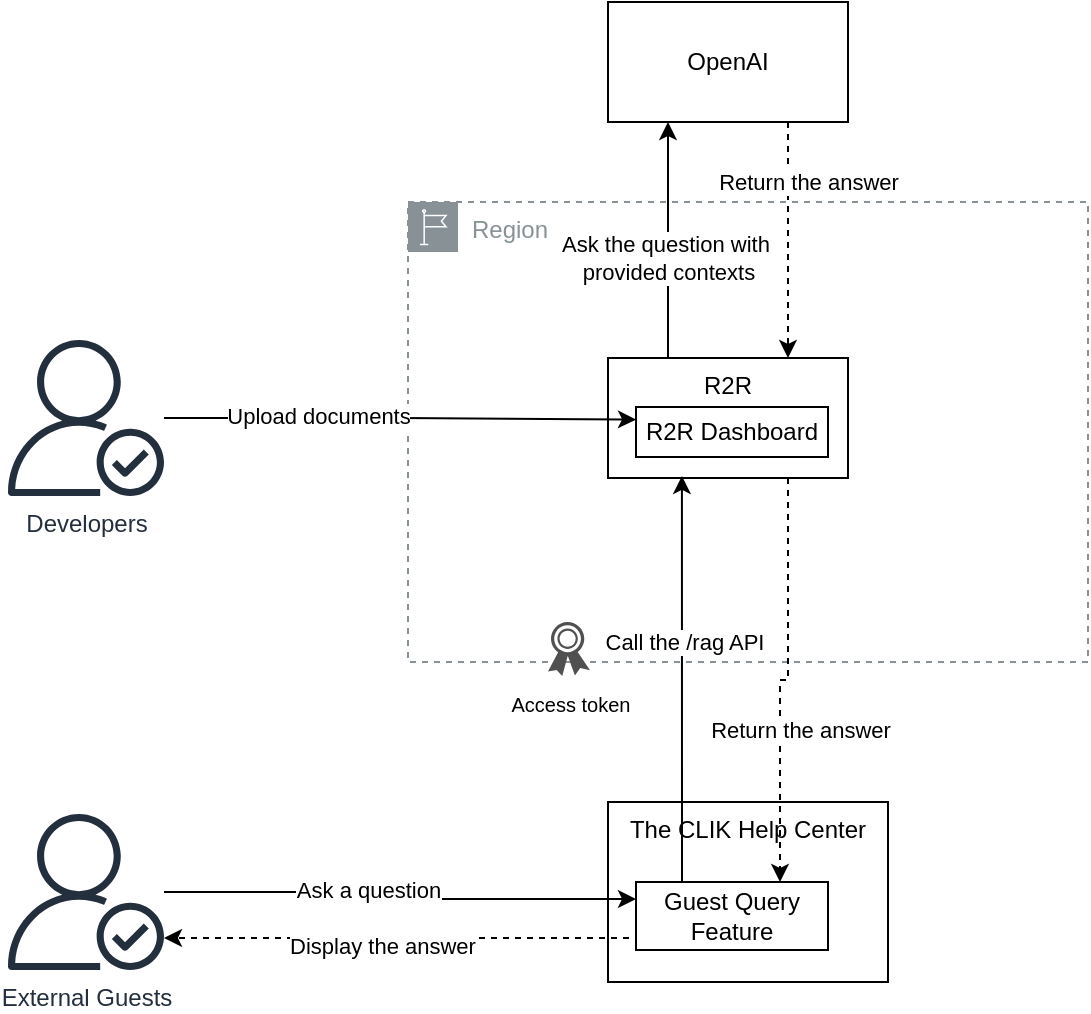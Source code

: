 <mxfile version="24.7.6" pages="5">
  <diagram name="Page-1" id="MkQ_AtgSYpvFkPRaevOs">
    <mxGraphModel dx="1434" dy="725" grid="1" gridSize="10" guides="1" tooltips="1" connect="1" arrows="1" fold="1" page="1" pageScale="1" pageWidth="827" pageHeight="1169" math="0" shadow="0">
      <root>
        <mxCell id="0" />
        <mxCell id="1" parent="0" />
        <mxCell id="eKqhqYYnv1C-XFWEiN4d-1" value="Region" style="sketch=0;outlineConnect=0;gradientColor=none;html=1;whiteSpace=wrap;fontSize=12;fontStyle=0;shape=mxgraph.aws4.group;grIcon=mxgraph.aws4.group_region;strokeColor=#879196;fillColor=none;verticalAlign=top;align=left;spacingLeft=30;fontColor=#879196;dashed=1;" parent="1" vertex="1">
          <mxGeometry x="344" y="180" width="340" height="230" as="geometry" />
        </mxCell>
        <mxCell id="MLAMyrICSS7RfWhmZ1Y9-3" style="edgeStyle=orthogonalEdgeStyle;rounded=0;orthogonalLoop=1;jettySize=auto;html=1;exitX=0.25;exitY=0;exitDx=0;exitDy=0;entryX=0.25;entryY=1;entryDx=0;entryDy=0;" parent="1" source="eKqhqYYnv1C-XFWEiN4d-2" target="MLAMyrICSS7RfWhmZ1Y9-2" edge="1">
          <mxGeometry relative="1" as="geometry" />
        </mxCell>
        <mxCell id="MLAMyrICSS7RfWhmZ1Y9-5" value="Ask the question with&amp;nbsp;&lt;div&gt;provided contexts&lt;/div&gt;" style="edgeLabel;html=1;align=center;verticalAlign=middle;resizable=0;points=[];" parent="MLAMyrICSS7RfWhmZ1Y9-3" vertex="1" connectable="0">
          <mxGeometry x="-0.152" relative="1" as="geometry">
            <mxPoint as="offset" />
          </mxGeometry>
        </mxCell>
        <mxCell id="eKqhqYYnv1C-XFWEiN4d-2" value="R2R" style="rounded=0;whiteSpace=wrap;html=1;verticalAlign=top;" parent="1" vertex="1">
          <mxGeometry x="444" y="258" width="120" height="60" as="geometry" />
        </mxCell>
        <mxCell id="eKqhqYYnv1C-XFWEiN4d-3" value="The CLIK Help Center" style="rounded=0;whiteSpace=wrap;html=1;verticalAlign=top;" parent="1" vertex="1">
          <mxGeometry x="444" y="480" width="140" height="90" as="geometry" />
        </mxCell>
        <mxCell id="eKqhqYYnv1C-XFWEiN4d-20" style="edgeStyle=orthogonalEdgeStyle;rounded=0;orthogonalLoop=1;jettySize=auto;html=1;exitX=0;exitY=0.75;exitDx=0;exitDy=0;dashed=1;" parent="1" source="eKqhqYYnv1C-XFWEiN4d-10" target="eKqhqYYnv1C-XFWEiN4d-7" edge="1">
          <mxGeometry relative="1" as="geometry">
            <Array as="points">
              <mxPoint x="458" y="548" />
            </Array>
          </mxGeometry>
        </mxCell>
        <mxCell id="eKqhqYYnv1C-XFWEiN4d-21" value="Display the answer" style="edgeLabel;html=1;align=center;verticalAlign=middle;resizable=0;points=[];" parent="eKqhqYYnv1C-XFWEiN4d-20" vertex="1" connectable="0">
          <mxGeometry x="0.225" y="-2" relative="1" as="geometry">
            <mxPoint x="16" y="6" as="offset" />
          </mxGeometry>
        </mxCell>
        <mxCell id="eKqhqYYnv1C-XFWEiN4d-8" value="" style="edgeStyle=orthogonalEdgeStyle;rounded=0;orthogonalLoop=1;jettySize=auto;html=1;entryX=0;entryY=0.25;entryDx=0;entryDy=0;" parent="1" source="eKqhqYYnv1C-XFWEiN4d-6" target="MLAMyrICSS7RfWhmZ1Y9-7" edge="1">
          <mxGeometry relative="1" as="geometry" />
        </mxCell>
        <mxCell id="eKqhqYYnv1C-XFWEiN4d-9" value="Upload documents" style="edgeLabel;html=1;align=center;verticalAlign=middle;resizable=0;points=[];" parent="eKqhqYYnv1C-XFWEiN4d-8" vertex="1" connectable="0">
          <mxGeometry x="-0.351" y="1" relative="1" as="geometry">
            <mxPoint as="offset" />
          </mxGeometry>
        </mxCell>
        <mxCell id="eKqhqYYnv1C-XFWEiN4d-6" value="Developers" style="sketch=0;outlineConnect=0;fontColor=#232F3E;gradientColor=none;fillColor=#232F3D;strokeColor=none;dashed=0;verticalLabelPosition=bottom;verticalAlign=top;align=center;html=1;fontSize=12;fontStyle=0;aspect=fixed;pointerEvents=1;shape=mxgraph.aws4.authenticated_user;" parent="1" vertex="1">
          <mxGeometry x="144" y="249" width="78" height="78" as="geometry" />
        </mxCell>
        <mxCell id="eKqhqYYnv1C-XFWEiN4d-12" value="" style="edgeStyle=orthogonalEdgeStyle;rounded=0;orthogonalLoop=1;jettySize=auto;html=1;entryX=0;entryY=0.25;entryDx=0;entryDy=0;" parent="1" source="eKqhqYYnv1C-XFWEiN4d-7" target="eKqhqYYnv1C-XFWEiN4d-10" edge="1">
          <mxGeometry relative="1" as="geometry">
            <mxPoint x="464" y="525" as="targetPoint" />
          </mxGeometry>
        </mxCell>
        <mxCell id="eKqhqYYnv1C-XFWEiN4d-15" value="Ask a question" style="edgeLabel;html=1;align=center;verticalAlign=middle;resizable=0;points=[];" parent="eKqhqYYnv1C-XFWEiN4d-12" vertex="1" connectable="0">
          <mxGeometry x="-0.153" y="1" relative="1" as="geometry">
            <mxPoint as="offset" />
          </mxGeometry>
        </mxCell>
        <mxCell id="eKqhqYYnv1C-XFWEiN4d-7" value="External Guests" style="sketch=0;outlineConnect=0;fontColor=#232F3E;gradientColor=none;fillColor=#232F3D;strokeColor=none;dashed=0;verticalLabelPosition=bottom;verticalAlign=top;align=center;html=1;fontSize=12;fontStyle=0;aspect=fixed;pointerEvents=1;shape=mxgraph.aws4.authenticated_user;" parent="1" vertex="1">
          <mxGeometry x="144" y="486" width="78" height="78" as="geometry" />
        </mxCell>
        <mxCell id="eKqhqYYnv1C-XFWEiN4d-16" style="edgeStyle=orthogonalEdgeStyle;rounded=0;orthogonalLoop=1;jettySize=auto;html=1;exitX=0.25;exitY=0;exitDx=0;exitDy=0;entryX=0.308;entryY=0.983;entryDx=0;entryDy=0;entryPerimeter=0;" parent="1" source="eKqhqYYnv1C-XFWEiN4d-10" target="eKqhqYYnv1C-XFWEiN4d-2" edge="1">
          <mxGeometry relative="1" as="geometry">
            <Array as="points">
              <mxPoint x="481" y="510" />
              <mxPoint x="481" y="510" />
            </Array>
          </mxGeometry>
        </mxCell>
        <mxCell id="eKqhqYYnv1C-XFWEiN4d-17" value="Call the /rag API" style="edgeLabel;html=1;align=center;verticalAlign=middle;resizable=0;points=[];" parent="eKqhqYYnv1C-XFWEiN4d-16" vertex="1" connectable="0">
          <mxGeometry x="0.186" y="-1" relative="1" as="geometry">
            <mxPoint as="offset" />
          </mxGeometry>
        </mxCell>
        <mxCell id="eKqhqYYnv1C-XFWEiN4d-10" value="Guest Query Feature" style="rounded=0;whiteSpace=wrap;html=1;" parent="1" vertex="1">
          <mxGeometry x="458" y="520" width="96" height="34" as="geometry" />
        </mxCell>
        <mxCell id="eKqhqYYnv1C-XFWEiN4d-18" style="edgeStyle=orthogonalEdgeStyle;rounded=0;orthogonalLoop=1;jettySize=auto;html=1;exitX=0.75;exitY=1;exitDx=0;exitDy=0;dashed=1;entryX=0.75;entryY=0;entryDx=0;entryDy=0;" parent="1" source="eKqhqYYnv1C-XFWEiN4d-2" target="eKqhqYYnv1C-XFWEiN4d-10" edge="1">
          <mxGeometry relative="1" as="geometry">
            <Array as="points" />
          </mxGeometry>
        </mxCell>
        <mxCell id="eKqhqYYnv1C-XFWEiN4d-19" value="Return the answer" style="edgeLabel;html=1;align=center;verticalAlign=middle;resizable=0;points=[];" parent="eKqhqYYnv1C-XFWEiN4d-18" vertex="1" connectable="0">
          <mxGeometry x="0.257" y="1" relative="1" as="geometry">
            <mxPoint x="9" as="offset" />
          </mxGeometry>
        </mxCell>
        <mxCell id="MLAMyrICSS7RfWhmZ1Y9-4" style="edgeStyle=orthogonalEdgeStyle;rounded=0;orthogonalLoop=1;jettySize=auto;html=1;exitX=0.75;exitY=1;exitDx=0;exitDy=0;entryX=0.75;entryY=0;entryDx=0;entryDy=0;dashed=1;" parent="1" source="MLAMyrICSS7RfWhmZ1Y9-2" target="eKqhqYYnv1C-XFWEiN4d-2" edge="1">
          <mxGeometry relative="1" as="geometry" />
        </mxCell>
        <mxCell id="MLAMyrICSS7RfWhmZ1Y9-6" value="Return the answer" style="edgeLabel;html=1;align=center;verticalAlign=middle;resizable=0;points=[];" parent="MLAMyrICSS7RfWhmZ1Y9-4" vertex="1" connectable="0">
          <mxGeometry x="0.051" y="-2" relative="1" as="geometry">
            <mxPoint x="12" y="-32" as="offset" />
          </mxGeometry>
        </mxCell>
        <mxCell id="MLAMyrICSS7RfWhmZ1Y9-2" value="OpenAI" style="rounded=0;whiteSpace=wrap;html=1;" parent="1" vertex="1">
          <mxGeometry x="444" y="80" width="120" height="60" as="geometry" />
        </mxCell>
        <mxCell id="MLAMyrICSS7RfWhmZ1Y9-7" value="R2R Dashboard" style="rounded=0;whiteSpace=wrap;html=1;" parent="1" vertex="1">
          <mxGeometry x="458" y="282.5" width="96" height="25" as="geometry" />
        </mxCell>
        <mxCell id="D7fQBjOdaelxUVASn1AP-2" value="&lt;font style=&quot;font-size: 10px;&quot;&gt;Access token&lt;/font&gt;" style="sketch=0;pointerEvents=1;shadow=0;dashed=0;html=1;strokeColor=none;fillColor=#505050;labelPosition=center;verticalLabelPosition=bottom;verticalAlign=top;outlineConnect=0;align=center;shape=mxgraph.office.security.token;" vertex="1" parent="1">
          <mxGeometry x="414" y="390" width="21" height="27" as="geometry" />
        </mxCell>
      </root>
    </mxGraphModel>
  </diagram>
  <diagram id="NbVVZBjP2nl5Hcqoz416" name="Token management">
    <mxGraphModel dx="1434" dy="725" grid="1" gridSize="10" guides="1" tooltips="1" connect="1" arrows="1" fold="1" page="1" pageScale="1" pageWidth="827" pageHeight="1169" math="0" shadow="0">
      <root>
        <mxCell id="0" />
        <mxCell id="1" parent="0" />
        <mxCell id="TVIS1MlrXcMwFg1n_D00-3" value="" style="edgeStyle=orthogonalEdgeStyle;rounded=0;orthogonalLoop=1;jettySize=auto;html=1;" parent="1" source="TVIS1MlrXcMwFg1n_D00-1" target="TVIS1MlrXcMwFg1n_D00-2" edge="1">
          <mxGeometry relative="1" as="geometry" />
        </mxCell>
        <mxCell id="TVIS1MlrXcMwFg1n_D00-1" value="Init" style="strokeWidth=2;html=1;shape=mxgraph.flowchart.start_2;whiteSpace=wrap;" parent="1" vertex="1">
          <mxGeometry x="360" y="20" width="70" height="50" as="geometry" />
        </mxCell>
        <mxCell id="TVIS1MlrXcMwFg1n_D00-5" value="" style="edgeStyle=orthogonalEdgeStyle;rounded=0;orthogonalLoop=1;jettySize=auto;html=1;" parent="1" source="TVIS1MlrXcMwFg1n_D00-2" target="TVIS1MlrXcMwFg1n_D00-4" edge="1">
          <mxGeometry relative="1" as="geometry" />
        </mxCell>
        <mxCell id="TVIS1MlrXcMwFg1n_D00-2" value="Login with a fixed username and password" style="whiteSpace=wrap;html=1;strokeWidth=2;" parent="1" vertex="1">
          <mxGeometry x="335" y="145" width="120" height="60" as="geometry" />
        </mxCell>
        <mxCell id="TVIS1MlrXcMwFg1n_D00-7" value="" style="edgeStyle=orthogonalEdgeStyle;rounded=0;orthogonalLoop=1;jettySize=auto;html=1;" parent="1" source="TVIS1MlrXcMwFg1n_D00-4" target="TVIS1MlrXcMwFg1n_D00-6" edge="1">
          <mxGeometry relative="1" as="geometry" />
        </mxCell>
        <mxCell id="TVIS1MlrXcMwFg1n_D00-9" value="" style="edgeStyle=orthogonalEdgeStyle;rounded=0;orthogonalLoop=1;jettySize=auto;html=1;" parent="1" source="TVIS1MlrXcMwFg1n_D00-4" target="TVIS1MlrXcMwFg1n_D00-8" edge="1">
          <mxGeometry relative="1" as="geometry" />
        </mxCell>
        <mxCell id="TVIS1MlrXcMwFg1n_D00-4" value="Get an access token and a refresh token from the response" style="whiteSpace=wrap;html=1;strokeWidth=2;" parent="1" vertex="1">
          <mxGeometry x="335" y="285" width="120" height="60" as="geometry" />
        </mxCell>
        <mxCell id="TVIS1MlrXcMwFg1n_D00-6" value="Call the R2R RAG API when received an RAG API request using the access token" style="whiteSpace=wrap;html=1;strokeWidth=2;" parent="1" vertex="1">
          <mxGeometry x="335" y="425" width="120" height="75" as="geometry" />
        </mxCell>
        <mxCell id="TVIS1MlrXcMwFg1n_D00-8" value="Refresh the access token using the refresh token regularly" style="whiteSpace=wrap;html=1;strokeWidth=2;" parent="1" vertex="1">
          <mxGeometry x="535" y="285" width="120" height="60" as="geometry" />
        </mxCell>
      </root>
    </mxGraphModel>
  </diagram>
  <diagram id="qz629t3x5nOqVnHkzrwM" name="Guest query interface">
    <mxGraphModel dx="1434" dy="725" grid="1" gridSize="10" guides="1" tooltips="1" connect="1" arrows="1" fold="1" page="1" pageScale="1" pageWidth="827" pageHeight="1169" math="0" shadow="0">
      <root>
        <mxCell id="0" />
        <mxCell id="1" parent="0" />
        <mxCell id="9LVOZRLZpbWhbramStmd-3" style="edgeStyle=orthogonalEdgeStyle;rounded=0;orthogonalLoop=1;jettySize=auto;html=1;exitX=1;exitY=0.5;exitDx=0;exitDy=0;entryX=0;entryY=0.5;entryDx=0;entryDy=0;" edge="1" parent="1" source="9LVOZRLZpbWhbramStmd-1" target="9LVOZRLZpbWhbramStmd-2">
          <mxGeometry relative="1" as="geometry" />
        </mxCell>
        <mxCell id="9LVOZRLZpbWhbramStmd-4" value="Call RAG API" style="edgeLabel;html=1;align=center;verticalAlign=middle;resizable=0;points=[];" vertex="1" connectable="0" parent="9LVOZRLZpbWhbramStmd-3">
          <mxGeometry x="-0.171" y="2" relative="1" as="geometry">
            <mxPoint as="offset" />
          </mxGeometry>
        </mxCell>
        <mxCell id="9LVOZRLZpbWhbramStmd-1" value="Frontend" style="rounded=0;whiteSpace=wrap;html=1;verticalAlign=top;" vertex="1" parent="1">
          <mxGeometry x="40" y="112.5" width="160" height="120" as="geometry" />
        </mxCell>
        <mxCell id="K-AgV4SLjrvqabMGny0M-2" style="edgeStyle=none;rounded=0;orthogonalLoop=1;jettySize=auto;html=1;exitX=1;exitY=0.25;exitDx=0;exitDy=0;entryX=0;entryY=0.25;entryDx=0;entryDy=0;" edge="1" parent="1" source="9LVOZRLZpbWhbramStmd-2" target="K-AgV4SLjrvqabMGny0M-1">
          <mxGeometry relative="1" as="geometry" />
        </mxCell>
        <mxCell id="K-AgV4SLjrvqabMGny0M-3" value="Login" style="edgeLabel;html=1;align=center;verticalAlign=middle;resizable=0;points=[];" vertex="1" connectable="0" parent="K-AgV4SLjrvqabMGny0M-2">
          <mxGeometry x="0.2" relative="1" as="geometry">
            <mxPoint as="offset" />
          </mxGeometry>
        </mxCell>
        <mxCell id="K-AgV4SLjrvqabMGny0M-4" style="edgeStyle=orthogonalEdgeStyle;rounded=0;orthogonalLoop=1;jettySize=auto;html=1;exitX=1;exitY=0.75;exitDx=0;exitDy=0;entryX=0;entryY=0.75;entryDx=0;entryDy=0;" edge="1" parent="1" source="9LVOZRLZpbWhbramStmd-2" target="K-AgV4SLjrvqabMGny0M-1">
          <mxGeometry relative="1" as="geometry" />
        </mxCell>
        <mxCell id="K-AgV4SLjrvqabMGny0M-5" value="Call RAG API" style="edgeLabel;html=1;align=center;verticalAlign=middle;resizable=0;points=[];" vertex="1" connectable="0" parent="K-AgV4SLjrvqabMGny0M-4">
          <mxGeometry x="0.139" y="-1" relative="1" as="geometry">
            <mxPoint y="1" as="offset" />
          </mxGeometry>
        </mxCell>
        <mxCell id="K-AgV4SLjrvqabMGny0M-6" style="edgeStyle=orthogonalEdgeStyle;rounded=0;orthogonalLoop=1;jettySize=auto;html=1;exitX=1;exitY=0.5;exitDx=0;exitDy=0;entryX=0;entryY=0.5;entryDx=0;entryDy=0;" edge="1" parent="1" source="9LVOZRLZpbWhbramStmd-2" target="K-AgV4SLjrvqabMGny0M-1">
          <mxGeometry relative="1" as="geometry" />
        </mxCell>
        <mxCell id="K-AgV4SLjrvqabMGny0M-7" value="Refresh token" style="edgeLabel;html=1;align=center;verticalAlign=middle;resizable=0;points=[];" vertex="1" connectable="0" parent="K-AgV4SLjrvqabMGny0M-6">
          <mxGeometry x="0.2" y="1" relative="1" as="geometry">
            <mxPoint y="1" as="offset" />
          </mxGeometry>
        </mxCell>
        <mxCell id="9LVOZRLZpbWhbramStmd-2" value="Backend" style="rounded=0;whiteSpace=wrap;html=1;verticalAlign=top;" vertex="1" parent="1">
          <mxGeometry x="340" y="112.5" width="200" height="117.5" as="geometry" />
        </mxCell>
        <mxCell id="9LVOZRLZpbWhbramStmd-9" value="R2R Client" style="rounded=0;whiteSpace=wrap;html=1;verticalAlign=top;" vertex="1" parent="1">
          <mxGeometry x="375.5" y="142.5" width="144.5" height="70" as="geometry" />
        </mxCell>
        <mxCell id="9LVOZRLZpbWhbramStmd-6" value="&lt;font style=&quot;font-size: 10px;&quot;&gt;Access token&lt;/font&gt;" style="sketch=0;pointerEvents=1;shadow=0;dashed=0;html=1;strokeColor=none;fillColor=#505050;labelPosition=center;verticalLabelPosition=bottom;verticalAlign=top;outlineConnect=0;align=center;shape=mxgraph.office.security.token;" vertex="1" parent="1">
          <mxGeometry x="410" y="175" width="10" height="15" as="geometry" />
        </mxCell>
        <mxCell id="9LVOZRLZpbWhbramStmd-10" value="&lt;font style=&quot;font-size: 10px;&quot;&gt;Refresh token&lt;/font&gt;" style="sketch=0;pointerEvents=1;shadow=0;dashed=0;html=1;strokeColor=none;fillColor=#505050;labelPosition=center;verticalLabelPosition=bottom;verticalAlign=top;outlineConnect=0;align=center;shape=mxgraph.office.security.token;" vertex="1" parent="1">
          <mxGeometry x="480" y="175" width="10" height="15" as="geometry" />
        </mxCell>
        <mxCell id="9LVOZRLZpbWhbramStmd-11" value="Guest query UI" style="rounded=0;whiteSpace=wrap;html=1;" vertex="1" parent="1">
          <mxGeometry x="60" y="147.5" width="120" height="60" as="geometry" />
        </mxCell>
        <mxCell id="K-AgV4SLjrvqabMGny0M-1" value="R2R" style="rounded=0;whiteSpace=wrap;html=1;" vertex="1" parent="1">
          <mxGeometry x="670" y="115" width="130" height="115" as="geometry" />
        </mxCell>
      </root>
    </mxGraphModel>
  </diagram>
  <diagram name="Page-1" id="EAgFjHO4IOfU2PMyr592">
    <mxGraphModel grid="1" page="1" gridSize="10" guides="1" tooltips="1" connect="1" arrows="1" fold="1" pageScale="1" pageWidth="827" pageHeight="1169" math="0" shadow="0">
      <root>
        <mxCell id="0" />
        <mxCell id="1" parent="0" />
        <mxCell id="eKqhqYYnv1C-XFWEiN4d-1" value="Region" style="sketch=0;outlineConnect=0;gradientColor=none;html=1;whiteSpace=wrap;fontSize=12;fontStyle=0;shape=mxgraph.aws4.group;grIcon=mxgraph.aws4.group_region;strokeColor=#879196;fillColor=none;verticalAlign=top;align=left;spacingLeft=30;fontColor=#879196;dashed=1;" parent="1" vertex="1">
          <mxGeometry x="300" y="180" width="340" height="230" as="geometry" />
        </mxCell>
        <mxCell id="MLAMyrICSS7RfWhmZ1Y9-3" style="edgeStyle=orthogonalEdgeStyle;rounded=0;orthogonalLoop=1;jettySize=auto;html=1;exitX=0.25;exitY=0;exitDx=0;exitDy=0;entryX=0.25;entryY=1;entryDx=0;entryDy=0;" edge="1" parent="1" source="eKqhqYYnv1C-XFWEiN4d-2" target="MLAMyrICSS7RfWhmZ1Y9-2">
          <mxGeometry relative="1" as="geometry" />
        </mxCell>
        <mxCell id="MLAMyrICSS7RfWhmZ1Y9-5" value="Ask the question with&amp;nbsp;&lt;div&gt;provided contexts&lt;/div&gt;" style="edgeLabel;html=1;align=center;verticalAlign=middle;resizable=0;points=[];" vertex="1" connectable="0" parent="MLAMyrICSS7RfWhmZ1Y9-3">
          <mxGeometry x="-0.152" relative="1" as="geometry">
            <mxPoint as="offset" />
          </mxGeometry>
        </mxCell>
        <mxCell id="eKqhqYYnv1C-XFWEiN4d-2" value="R2R" style="rounded=0;whiteSpace=wrap;html=1;verticalAlign=top;" parent="1" vertex="1">
          <mxGeometry x="400" y="258" width="120" height="60" as="geometry" />
        </mxCell>
        <mxCell id="eKqhqYYnv1C-XFWEiN4d-3" value="CLIK Dashboard" style="rounded=0;whiteSpace=wrap;html=1;verticalAlign=top;" parent="1" vertex="1">
          <mxGeometry x="400" y="480" width="120" height="90" as="geometry" />
        </mxCell>
        <mxCell id="eKqhqYYnv1C-XFWEiN4d-20" style="edgeStyle=orthogonalEdgeStyle;rounded=0;orthogonalLoop=1;jettySize=auto;html=1;exitX=0;exitY=0.75;exitDx=0;exitDy=0;dashed=1;" parent="1" source="eKqhqYYnv1C-XFWEiN4d-10" target="eKqhqYYnv1C-XFWEiN4d-7" edge="1">
          <mxGeometry relative="1" as="geometry">
            <Array as="points">
              <mxPoint x="414" y="548" />
            </Array>
          </mxGeometry>
        </mxCell>
        <mxCell id="eKqhqYYnv1C-XFWEiN4d-21" value="Display the answer" style="edgeLabel;html=1;align=center;verticalAlign=middle;resizable=0;points=[];" parent="eKqhqYYnv1C-XFWEiN4d-20" vertex="1" connectable="0">
          <mxGeometry x="0.225" y="-2" relative="1" as="geometry">
            <mxPoint x="16" y="6" as="offset" />
          </mxGeometry>
        </mxCell>
        <mxCell id="eKqhqYYnv1C-XFWEiN4d-8" value="" style="edgeStyle=orthogonalEdgeStyle;rounded=0;orthogonalLoop=1;jettySize=auto;html=1;entryX=0;entryY=0.25;entryDx=0;entryDy=0;" parent="1" source="eKqhqYYnv1C-XFWEiN4d-6" target="MLAMyrICSS7RfWhmZ1Y9-7" edge="1">
          <mxGeometry relative="1" as="geometry" />
        </mxCell>
        <mxCell id="eKqhqYYnv1C-XFWEiN4d-9" value="Upload documents" style="edgeLabel;html=1;align=center;verticalAlign=middle;resizable=0;points=[];" parent="eKqhqYYnv1C-XFWEiN4d-8" vertex="1" connectable="0">
          <mxGeometry x="-0.351" y="1" relative="1" as="geometry">
            <mxPoint as="offset" />
          </mxGeometry>
        </mxCell>
        <mxCell id="eKqhqYYnv1C-XFWEiN4d-6" value="Developers" style="sketch=0;outlineConnect=0;fontColor=#232F3E;gradientColor=none;fillColor=#232F3D;strokeColor=none;dashed=0;verticalLabelPosition=bottom;verticalAlign=top;align=center;html=1;fontSize=12;fontStyle=0;aspect=fixed;pointerEvents=1;shape=mxgraph.aws4.authenticated_user;" parent="1" vertex="1">
          <mxGeometry x="100" y="249" width="78" height="78" as="geometry" />
        </mxCell>
        <mxCell id="eKqhqYYnv1C-XFWEiN4d-12" value="" style="edgeStyle=orthogonalEdgeStyle;rounded=0;orthogonalLoop=1;jettySize=auto;html=1;entryX=0;entryY=0.25;entryDx=0;entryDy=0;" parent="1" source="eKqhqYYnv1C-XFWEiN4d-7" target="eKqhqYYnv1C-XFWEiN4d-10" edge="1">
          <mxGeometry relative="1" as="geometry">
            <mxPoint x="420" y="525" as="targetPoint" />
          </mxGeometry>
        </mxCell>
        <mxCell id="eKqhqYYnv1C-XFWEiN4d-15" value="Ask a question" style="edgeLabel;html=1;align=center;verticalAlign=middle;resizable=0;points=[];" parent="eKqhqYYnv1C-XFWEiN4d-12" vertex="1" connectable="0">
          <mxGeometry x="-0.153" y="1" relative="1" as="geometry">
            <mxPoint as="offset" />
          </mxGeometry>
        </mxCell>
        <mxCell id="eKqhqYYnv1C-XFWEiN4d-7" value="External Guests" style="sketch=0;outlineConnect=0;fontColor=#232F3E;gradientColor=none;fillColor=#232F3D;strokeColor=none;dashed=0;verticalLabelPosition=bottom;verticalAlign=top;align=center;html=1;fontSize=12;fontStyle=0;aspect=fixed;pointerEvents=1;shape=mxgraph.aws4.authenticated_user;" parent="1" vertex="1">
          <mxGeometry x="100" y="486" width="78" height="78" as="geometry" />
        </mxCell>
        <mxCell id="eKqhqYYnv1C-XFWEiN4d-16" style="edgeStyle=orthogonalEdgeStyle;rounded=0;orthogonalLoop=1;jettySize=auto;html=1;exitX=1;exitY=0.25;exitDx=0;exitDy=0;entryX=1;entryY=0.75;entryDx=0;entryDy=0;" parent="1" source="eKqhqYYnv1C-XFWEiN4d-10" target="eKqhqYYnv1C-XFWEiN4d-2" edge="1">
          <mxGeometry relative="1" as="geometry" />
        </mxCell>
        <mxCell id="eKqhqYYnv1C-XFWEiN4d-17" value="Call the RAG API" style="edgeLabel;html=1;align=center;verticalAlign=middle;resizable=0;points=[];" parent="eKqhqYYnv1C-XFWEiN4d-16" vertex="1" connectable="0">
          <mxGeometry x="0.186" y="-1" relative="1" as="geometry">
            <mxPoint as="offset" />
          </mxGeometry>
        </mxCell>
        <mxCell id="eKqhqYYnv1C-XFWEiN4d-10" value="Guest Query Interface" style="rounded=0;whiteSpace=wrap;html=1;" parent="1" vertex="1">
          <mxGeometry x="414" y="516" width="90" height="34" as="geometry" />
        </mxCell>
        <mxCell id="eKqhqYYnv1C-XFWEiN4d-18" style="edgeStyle=orthogonalEdgeStyle;rounded=0;orthogonalLoop=1;jettySize=auto;html=1;exitX=1;exitY=0.25;exitDx=0;exitDy=0;entryX=1;entryY=1;entryDx=0;entryDy=0;dashed=1;" parent="1" source="eKqhqYYnv1C-XFWEiN4d-2" target="eKqhqYYnv1C-XFWEiN4d-10" edge="1">
          <mxGeometry relative="1" as="geometry">
            <Array as="points">
              <mxPoint x="580" y="273" />
              <mxPoint x="580" y="551" />
            </Array>
          </mxGeometry>
        </mxCell>
        <mxCell id="eKqhqYYnv1C-XFWEiN4d-19" value="Return the answer" style="edgeLabel;html=1;align=center;verticalAlign=middle;resizable=0;points=[];" parent="eKqhqYYnv1C-XFWEiN4d-18" vertex="1" connectable="0">
          <mxGeometry x="0.257" y="1" relative="1" as="geometry">
            <mxPoint x="9" as="offset" />
          </mxGeometry>
        </mxCell>
        <mxCell id="MLAMyrICSS7RfWhmZ1Y9-4" style="edgeStyle=orthogonalEdgeStyle;rounded=0;orthogonalLoop=1;jettySize=auto;html=1;exitX=0.75;exitY=1;exitDx=0;exitDy=0;entryX=0.75;entryY=0;entryDx=0;entryDy=0;dashed=1;" edge="1" parent="1" source="MLAMyrICSS7RfWhmZ1Y9-2" target="eKqhqYYnv1C-XFWEiN4d-2">
          <mxGeometry relative="1" as="geometry" />
        </mxCell>
        <mxCell id="MLAMyrICSS7RfWhmZ1Y9-6" value="Return the answer" style="edgeLabel;html=1;align=center;verticalAlign=middle;resizable=0;points=[];" vertex="1" connectable="0" parent="MLAMyrICSS7RfWhmZ1Y9-4">
          <mxGeometry x="0.051" y="-2" relative="1" as="geometry">
            <mxPoint x="12" y="-32" as="offset" />
          </mxGeometry>
        </mxCell>
        <mxCell id="MLAMyrICSS7RfWhmZ1Y9-2" value="OpenAI" style="rounded=0;whiteSpace=wrap;html=1;" vertex="1" parent="1">
          <mxGeometry x="400" y="80" width="120" height="60" as="geometry" />
        </mxCell>
        <mxCell id="MLAMyrICSS7RfWhmZ1Y9-7" value="R2R Dashboard" style="rounded=0;whiteSpace=wrap;html=1;" vertex="1" parent="1">
          <mxGeometry x="414" y="282.5" width="96" height="25" as="geometry" />
        </mxCell>
      </root>
    </mxGraphModel>
  </diagram>
  <diagram name="Token management" id="COjfUEdll7Pnx9bzcreL">
    <mxGraphModel dx="1434" dy="725" grid="1" gridSize="10" guides="1" tooltips="1" connect="1" arrows="1" fold="1" page="1" pageScale="1" pageWidth="827" pageHeight="1169" math="0" shadow="0">
      <root>
        <mxCell id="0" />
        <mxCell id="1" parent="0" />
        <mxCell id="TVIS1MlrXcMwFg1n_D00-3" value="" style="edgeStyle=orthogonalEdgeStyle;rounded=0;orthogonalLoop=1;jettySize=auto;html=1;" parent="1" source="TVIS1MlrXcMwFg1n_D00-1" target="TVIS1MlrXcMwFg1n_D00-2" edge="1">
          <mxGeometry relative="1" as="geometry" />
        </mxCell>
        <mxCell id="TVIS1MlrXcMwFg1n_D00-1" value="Init" style="strokeWidth=2;html=1;shape=mxgraph.flowchart.start_2;whiteSpace=wrap;" parent="1" vertex="1">
          <mxGeometry x="360" y="20" width="70" height="50" as="geometry" />
        </mxCell>
        <mxCell id="TVIS1MlrXcMwFg1n_D00-5" value="" style="edgeStyle=orthogonalEdgeStyle;rounded=0;orthogonalLoop=1;jettySize=auto;html=1;" parent="1" source="TVIS1MlrXcMwFg1n_D00-2" target="TVIS1MlrXcMwFg1n_D00-4" edge="1">
          <mxGeometry relative="1" as="geometry" />
        </mxCell>
        <mxCell id="TVIS1MlrXcMwFg1n_D00-2" value="Login with a fixed username and password" style="whiteSpace=wrap;html=1;strokeWidth=2;" parent="1" vertex="1">
          <mxGeometry x="335" y="145" width="120" height="60" as="geometry" />
        </mxCell>
        <mxCell id="TVIS1MlrXcMwFg1n_D00-7" value="" style="edgeStyle=orthogonalEdgeStyle;rounded=0;orthogonalLoop=1;jettySize=auto;html=1;" parent="1" source="TVIS1MlrXcMwFg1n_D00-4" target="TVIS1MlrXcMwFg1n_D00-6" edge="1">
          <mxGeometry relative="1" as="geometry" />
        </mxCell>
        <mxCell id="TVIS1MlrXcMwFg1n_D00-9" value="" style="edgeStyle=orthogonalEdgeStyle;rounded=0;orthogonalLoop=1;jettySize=auto;html=1;" parent="1" source="TVIS1MlrXcMwFg1n_D00-4" target="TVIS1MlrXcMwFg1n_D00-8" edge="1">
          <mxGeometry relative="1" as="geometry" />
        </mxCell>
        <mxCell id="TVIS1MlrXcMwFg1n_D00-4" value="Get an access token and a refresh token from the response" style="whiteSpace=wrap;html=1;strokeWidth=2;" parent="1" vertex="1">
          <mxGeometry x="335" y="285" width="120" height="60" as="geometry" />
        </mxCell>
        <mxCell id="TVIS1MlrXcMwFg1n_D00-6" value="Call the RAG API when the external guest asks a question using the access token" style="whiteSpace=wrap;html=1;strokeWidth=2;" parent="1" vertex="1">
          <mxGeometry x="335" y="425" width="120" height="75" as="geometry" />
        </mxCell>
        <mxCell id="TVIS1MlrXcMwFg1n_D00-8" value="Refresh the access token using the refresh token regularly" style="whiteSpace=wrap;html=1;strokeWidth=2;" parent="1" vertex="1">
          <mxGeometry x="535" y="285" width="120" height="60" as="geometry" />
        </mxCell>
      </root>
    </mxGraphModel>
  </diagram>
</mxfile>
